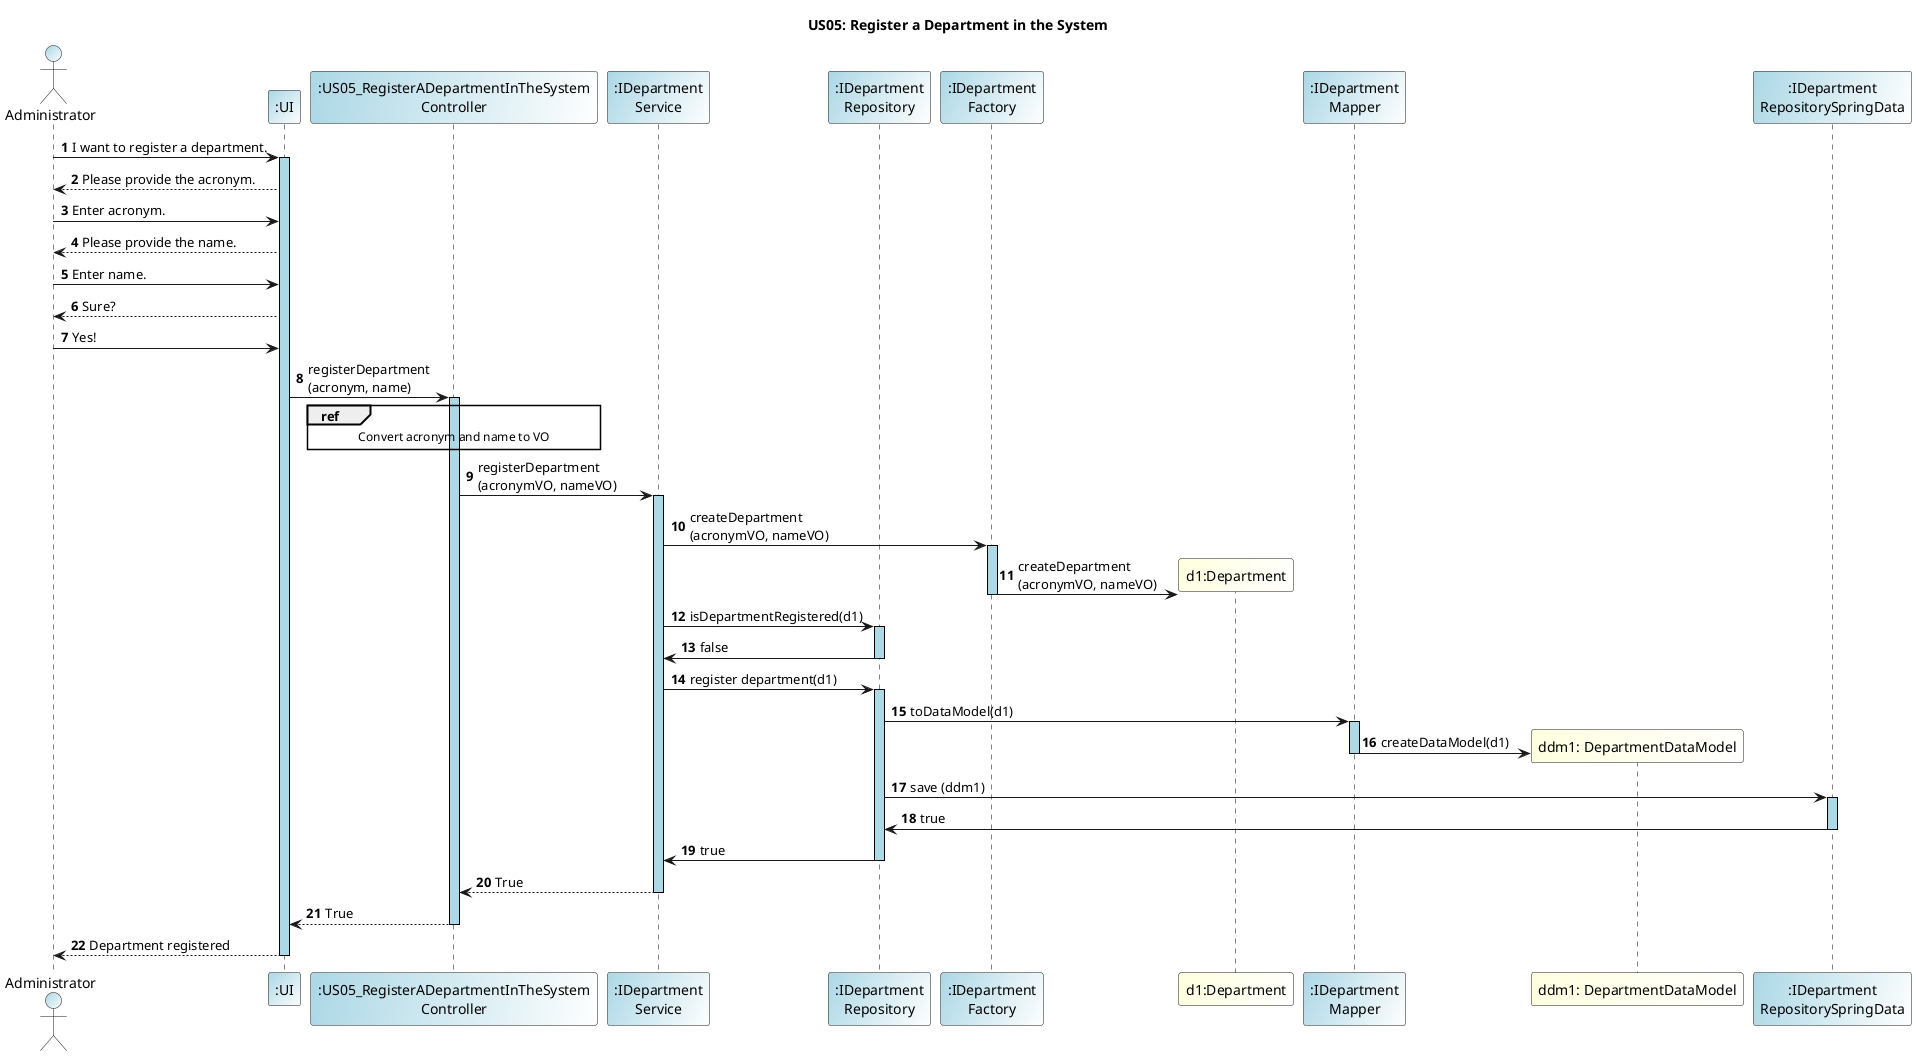 @startuml

title US05: Register a Department in the System

autonumber
skinparam sequence {
   LifelineBorderColor black
   LifelineBackgroundColor LightBlue
   skinparam shadowing true
 }

actor "Administrator" as Administrator #LightBlue/White
participant ":UI" as UI #LightBlue/white
participant ":US05_RegisterADepartmentInTheSystem\nController" as Controller #LightBlue/white
participant ":IDepartment\nService" as Service #LightBlue/white
participant ":IDepartment\nRepository" as DepartmentRepository #LightBlue/white
participant ":IDepartment\nFactory" as DepartmentFactory #LightBlue/white
participant "d1:Department" as Department #LightYellow/white
participant ":IDepartment\nMapper" as Mapper #LightBlue/White
participant "ddm1: DepartmentDataModel" as departmentDataModel #LightYellow/White
participant ":IDepartment\nRepositorySpringData" as departmentRepoSpringData #LightBlue/White

Administrator -> UI: I want to register a department.
activate UI
UI --> Administrator: Please provide the acronym.
Administrator -> UI: Enter acronym.
UI --> Administrator: Please provide the name.
Administrator -> UI: Enter name.
UI --> Administrator: Sure?
Administrator -> UI: Yes!

UI -> Controller: registerDepartment\n(acronym, name)
activate Controller

ref over Controller
    Convert acronym and name to VO
end ref

Controller -> Service: registerDepartment\n(acronymVO, nameVO)
activate Service


Service -> DepartmentFactory: createDepartment\n(acronymVO, nameVO)
activate DepartmentFactory
DepartmentFactory -> Department **: createDepartment\n(acronymVO, nameVO)
deactivate DepartmentFactory

Service -> DepartmentRepository: isDepartmentRegistered(d1)
activate DepartmentRepository
DepartmentRepository -> Service: false
deactivate DepartmentRepository

Service -> DepartmentRepository: register department(d1)
activate DepartmentRepository
DepartmentRepository -> Mapper: toDataModel(d1)
activate Mapper

Mapper -> departmentDataModel **: createDataModel(d1)
deactivate Mapper

DepartmentRepository -> departmentRepoSpringData: save (ddm1)
activate departmentRepoSpringData

departmentRepoSpringData -> DepartmentRepository: true
deactivate departmentRepoSpringData


DepartmentRepository -> Service: true
deactivate DepartmentRepository


Service --> Controller: True
deactivate Service

Controller --> UI: True
deactivate Controller
UI --> Administrator: Department registered
deactivate UI

@enduml